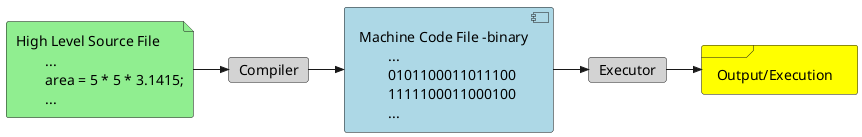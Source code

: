 @startuml compiling

file f #LightGreen [
    High Level Source File
    \t...
    \tarea = 5 * 5 * 3.1415;
    \t...
]
card c #LightGrey [
    Compiler
]
component b #LightBlue [
    Machine Code File -binary
    \t...
    \t0101100011011100
    \t1111100011000100
    \t...
]
card e #LightGrey [
    Executor
]
frame o #Yellow [
    Output/Execution
]

f ->> c
c ->> b
b ->> e
e ->> o

@enduml